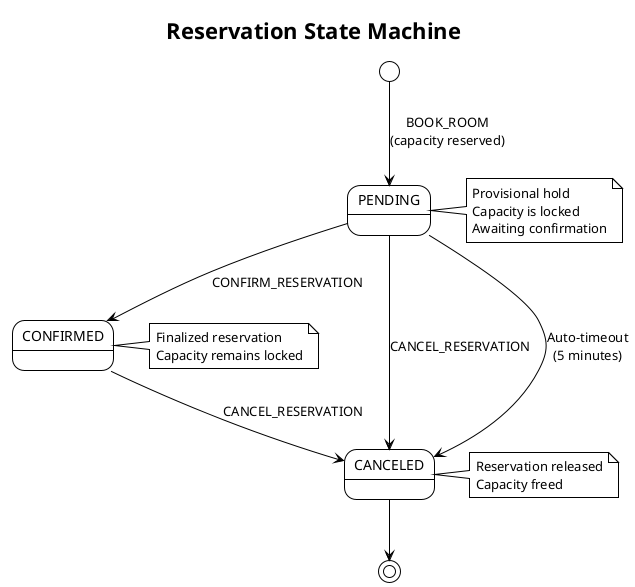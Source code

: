 @startuml
!theme plain
title Reservation State Machine

[*] --> PENDING : BOOK_ROOM\n(capacity reserved)

PENDING --> CONFIRMED : CONFIRM_RESERVATION
PENDING --> CANCELED : CANCEL_RESERVATION
PENDING --> CANCELED : Auto-timeout\n(5 minutes)

CONFIRMED --> CANCELED : CANCEL_RESERVATION

CANCELED --> [*]

note right of PENDING
  Provisional hold
  Capacity is locked
  Awaiting confirmation
end note

note right of CONFIRMED
  Finalized reservation
  Capacity remains locked
end note

note right of CANCELED
  Reservation released
  Capacity freed
end note

@enduml
